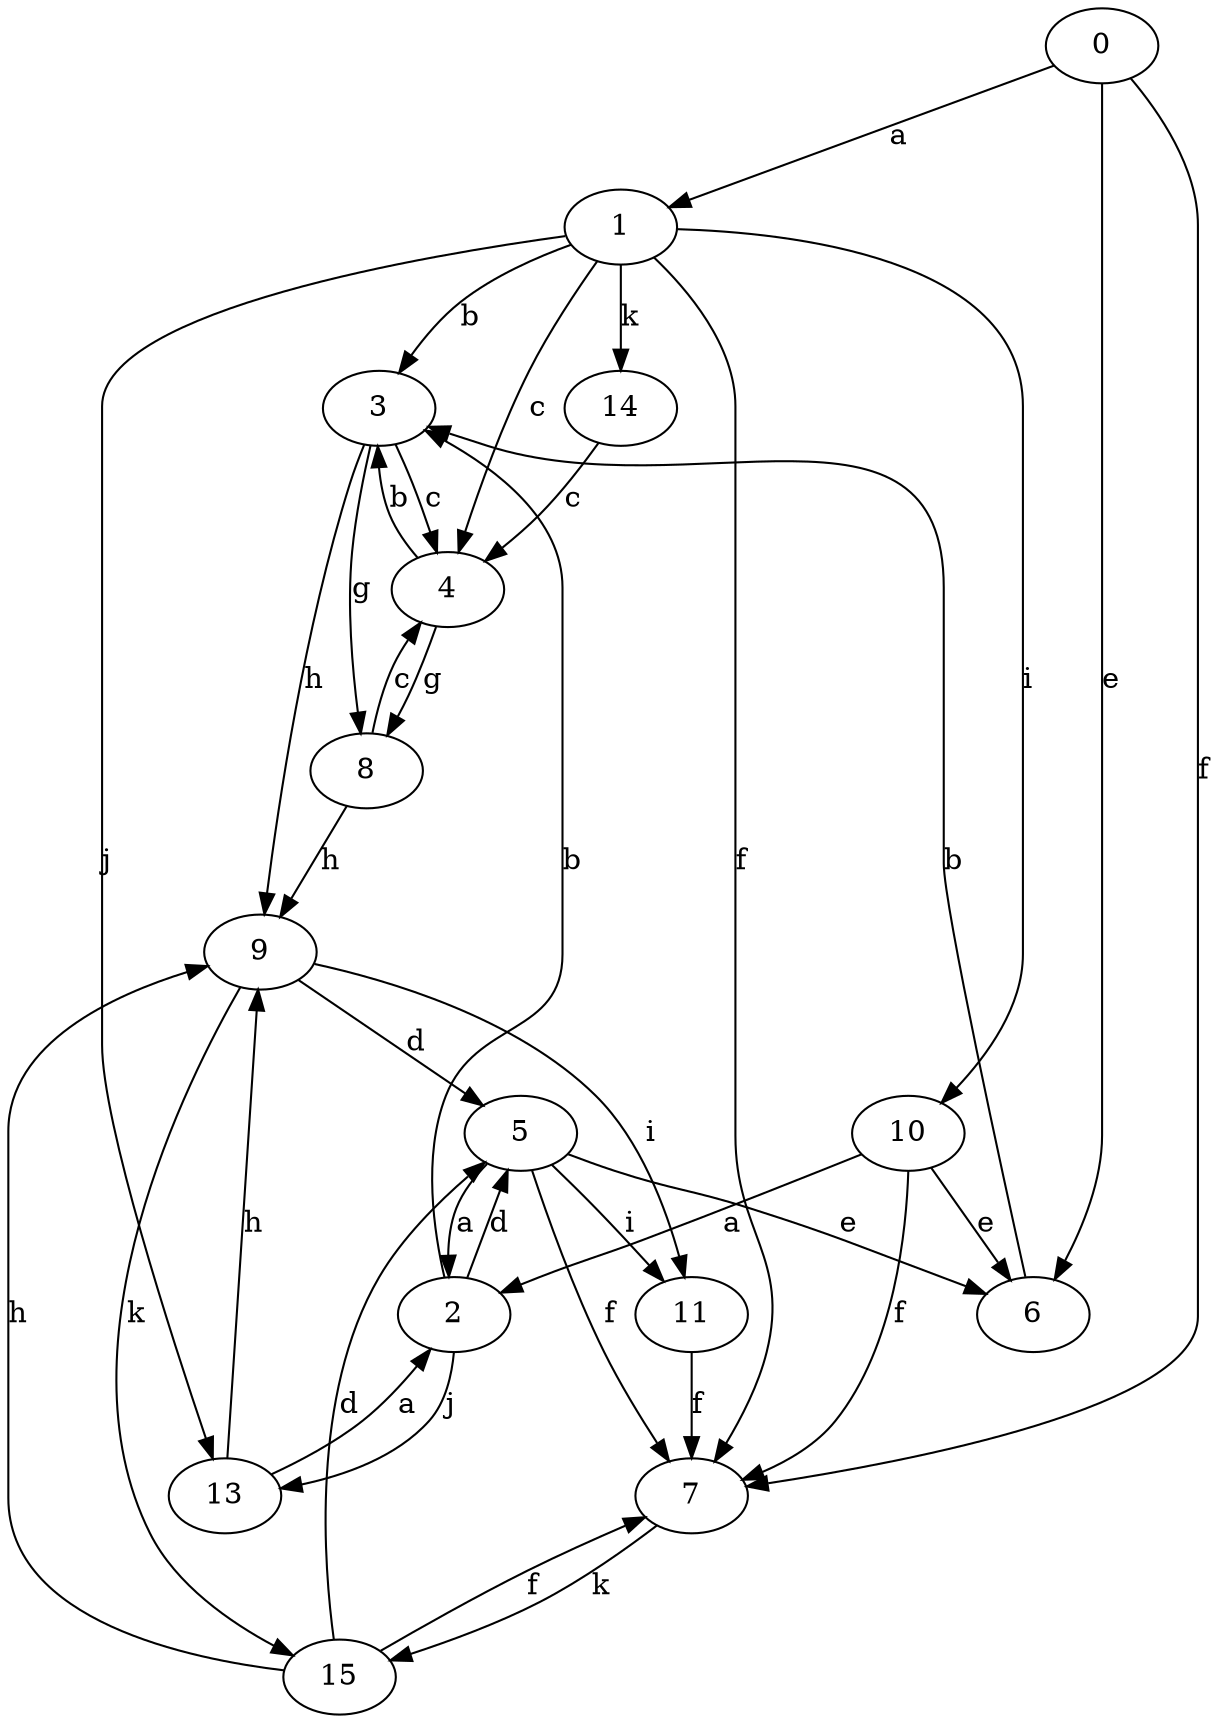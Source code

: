 strict digraph  {
1;
2;
3;
4;
5;
6;
7;
0;
8;
9;
10;
11;
13;
14;
15;
1 -> 3  [label=b];
1 -> 4  [label=c];
1 -> 7  [label=f];
1 -> 10  [label=i];
1 -> 13  [label=j];
1 -> 14  [label=k];
2 -> 3  [label=b];
2 -> 5  [label=d];
2 -> 13  [label=j];
3 -> 4  [label=c];
3 -> 8  [label=g];
3 -> 9  [label=h];
4 -> 3  [label=b];
4 -> 8  [label=g];
5 -> 2  [label=a];
5 -> 6  [label=e];
5 -> 7  [label=f];
5 -> 11  [label=i];
6 -> 3  [label=b];
7 -> 15  [label=k];
0 -> 1  [label=a];
0 -> 6  [label=e];
0 -> 7  [label=f];
8 -> 4  [label=c];
8 -> 9  [label=h];
9 -> 5  [label=d];
9 -> 11  [label=i];
9 -> 15  [label=k];
10 -> 2  [label=a];
10 -> 6  [label=e];
10 -> 7  [label=f];
11 -> 7  [label=f];
13 -> 2  [label=a];
13 -> 9  [label=h];
14 -> 4  [label=c];
15 -> 5  [label=d];
15 -> 7  [label=f];
15 -> 9  [label=h];
}
